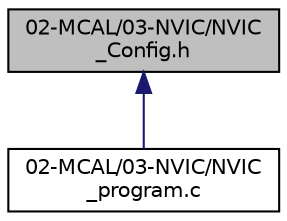digraph "02-MCAL/03-NVIC/NVIC_Config.h"
{
 // LATEX_PDF_SIZE
  edge [fontname="Helvetica",fontsize="10",labelfontname="Helvetica",labelfontsize="10"];
  node [fontname="Helvetica",fontsize="10",shape=record];
  Node1 [label="02-MCAL/03-NVIC/NVIC\l_Config.h",height=0.2,width=0.4,color="black", fillcolor="grey75", style="filled", fontcolor="black",tooltip="This file contains the Configuration for the NVIC Driver(User Should see and modify if needed)"];
  Node1 -> Node2 [dir="back",color="midnightblue",fontsize="10",style="solid",fontname="Helvetica"];
  Node2 [label="02-MCAL/03-NVIC/NVIC\l_program.c",height=0.2,width=0.4,color="black", fillcolor="white", style="filled",URL="$_n_v_i_c__program_8c.html",tooltip="This File contains the source code of the NVIC Driver Functions for Target stm32f10x."];
}
